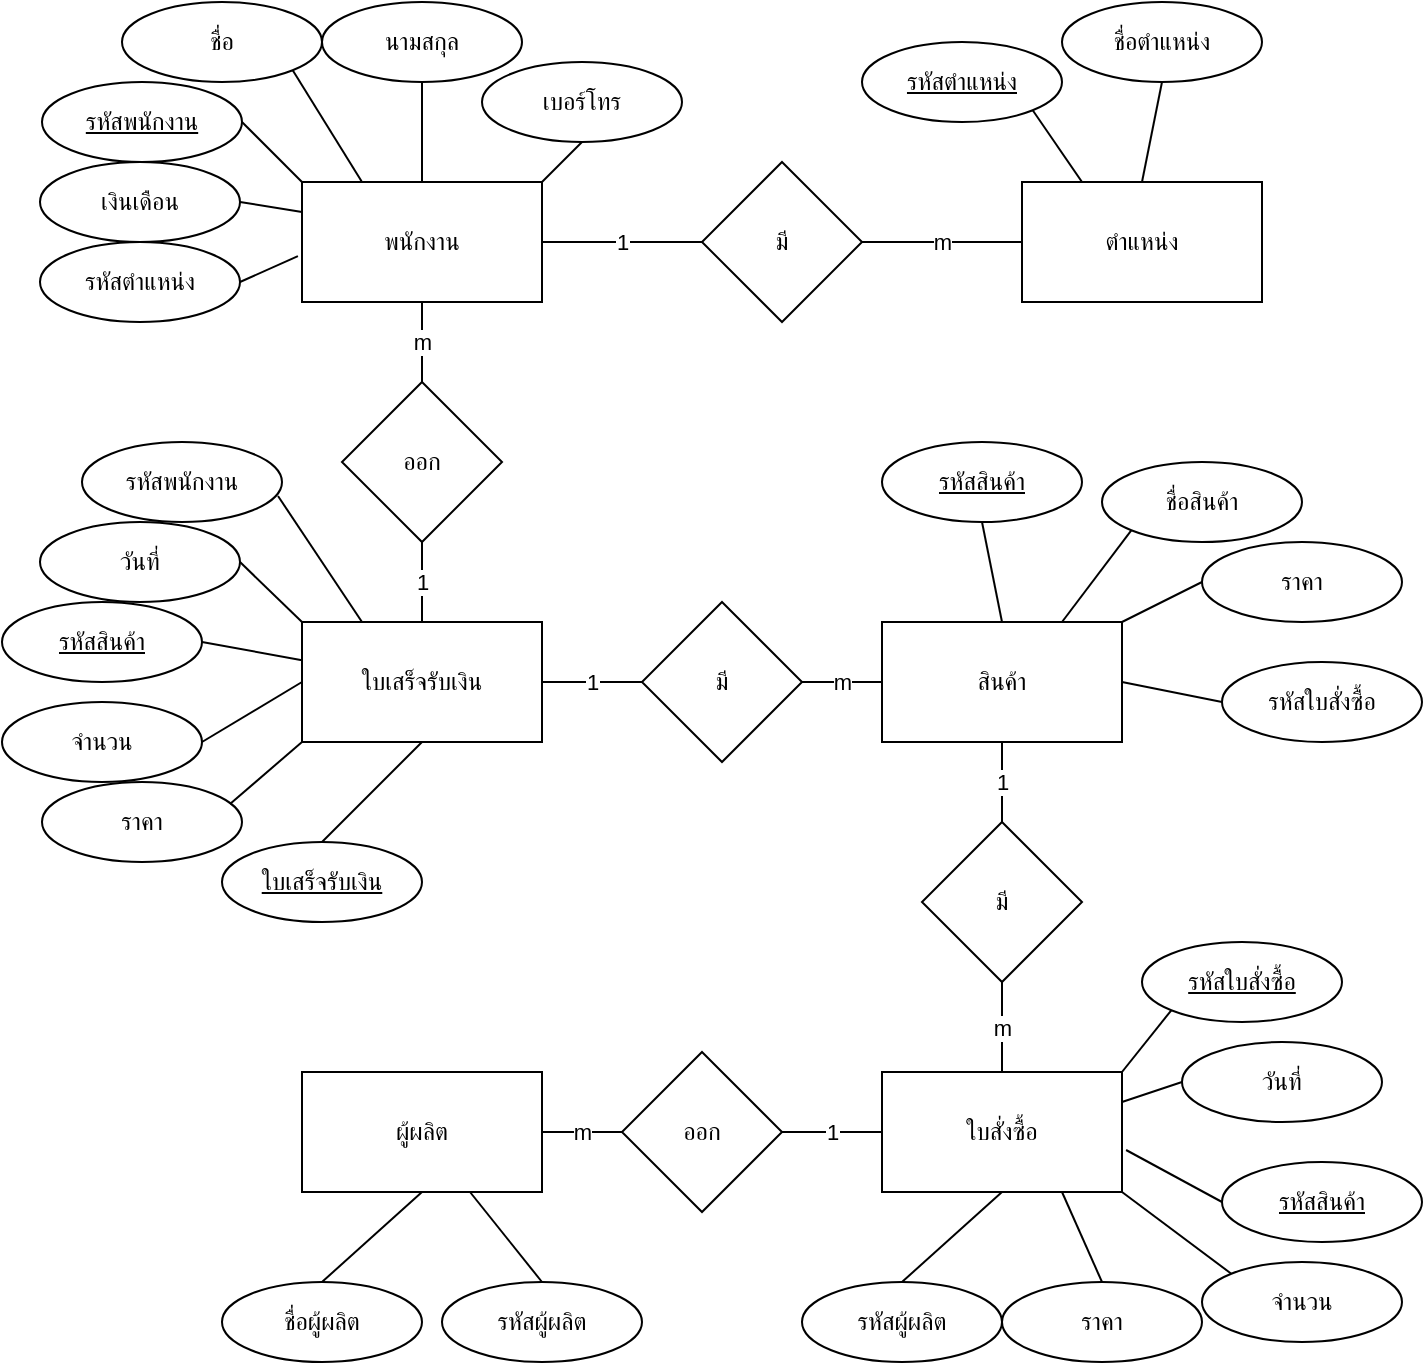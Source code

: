 <mxfile>
    <diagram id="_ebjMYcR2JjomvXcG_Ad" name="Page-1">
        <mxGraphModel dx="1074" dy="782" grid="1" gridSize="10" guides="1" tooltips="1" connect="1" arrows="1" fold="1" page="1" pageScale="1" pageWidth="827" pageHeight="1169" math="0" shadow="0">
            <root>
                <mxCell id="0"/>
                <mxCell id="1" parent="0"/>
                <mxCell id="2" value="ใบสั่งซื้อ" style="rounded=0;whiteSpace=wrap;html=1;" vertex="1" parent="1">
                    <mxGeometry x="470" y="645" width="120" height="60" as="geometry"/>
                </mxCell>
                <mxCell id="3" value="ใบเสร็จรับเงิน" style="rounded=0;whiteSpace=wrap;html=1;" vertex="1" parent="1">
                    <mxGeometry x="180" y="420" width="120" height="60" as="geometry"/>
                </mxCell>
                <mxCell id="4" value="สินค้า" style="rounded=0;whiteSpace=wrap;html=1;" vertex="1" parent="1">
                    <mxGeometry x="470" y="420" width="120" height="60" as="geometry"/>
                </mxCell>
                <mxCell id="5" value="พนักงาน" style="rounded=0;whiteSpace=wrap;html=1;" vertex="1" parent="1">
                    <mxGeometry x="180" y="200" width="120" height="60" as="geometry"/>
                </mxCell>
                <mxCell id="6" value="ตำแหน่ง" style="rounded=0;whiteSpace=wrap;html=1;" vertex="1" parent="1">
                    <mxGeometry x="540" y="200" width="120" height="60" as="geometry"/>
                </mxCell>
                <mxCell id="7" value="ผู้ผลิต" style="rounded=0;whiteSpace=wrap;html=1;" vertex="1" parent="1">
                    <mxGeometry x="180" y="645" width="120" height="60" as="geometry"/>
                </mxCell>
                <mxCell id="8" value="มี" style="rhombus;whiteSpace=wrap;html=1;" vertex="1" parent="1">
                    <mxGeometry x="380" y="190" width="80" height="80" as="geometry"/>
                </mxCell>
                <mxCell id="9" value="m" style="endArrow=none;html=1;exitX=1;exitY=0.5;exitDx=0;exitDy=0;entryX=0;entryY=0.5;entryDx=0;entryDy=0;" edge="1" parent="1" source="8" target="6">
                    <mxGeometry width="50" height="50" relative="1" as="geometry">
                        <mxPoint x="520" y="410" as="sourcePoint"/>
                        <mxPoint x="570" y="360" as="targetPoint"/>
                    </mxGeometry>
                </mxCell>
                <mxCell id="10" value="1" style="endArrow=none;html=1;exitX=1;exitY=0.5;exitDx=0;exitDy=0;entryX=0;entryY=0.5;entryDx=0;entryDy=0;" edge="1" parent="1" source="5" target="8">
                    <mxGeometry width="50" height="50" relative="1" as="geometry">
                        <mxPoint x="520" y="410" as="sourcePoint"/>
                        <mxPoint x="570" y="360" as="targetPoint"/>
                    </mxGeometry>
                </mxCell>
                <mxCell id="11" value="m" style="endArrow=none;html=1;exitX=0.5;exitY=1;exitDx=0;exitDy=0;" edge="1" parent="1" source="5" target="12">
                    <mxGeometry width="50" height="50" relative="1" as="geometry">
                        <mxPoint x="520" y="410" as="sourcePoint"/>
                        <mxPoint x="570" y="360" as="targetPoint"/>
                    </mxGeometry>
                </mxCell>
                <mxCell id="12" value="ออก" style="rhombus;whiteSpace=wrap;html=1;" vertex="1" parent="1">
                    <mxGeometry x="200" y="300" width="80" height="80" as="geometry"/>
                </mxCell>
                <mxCell id="13" value="1" style="endArrow=none;html=1;exitX=0.5;exitY=1;exitDx=0;exitDy=0;entryX=0.5;entryY=0;entryDx=0;entryDy=0;" edge="1" parent="1" source="12" target="3">
                    <mxGeometry width="50" height="50" relative="1" as="geometry">
                        <mxPoint x="520" y="410" as="sourcePoint"/>
                        <mxPoint x="570" y="360" as="targetPoint"/>
                    </mxGeometry>
                </mxCell>
                <mxCell id="14" value="มี" style="rhombus;whiteSpace=wrap;html=1;" vertex="1" parent="1">
                    <mxGeometry x="350" y="410" width="80" height="80" as="geometry"/>
                </mxCell>
                <mxCell id="15" value="1" style="endArrow=none;html=1;exitX=1;exitY=0.5;exitDx=0;exitDy=0;entryX=0;entryY=0.5;entryDx=0;entryDy=0;" edge="1" parent="1" source="3" target="14">
                    <mxGeometry width="50" height="50" relative="1" as="geometry">
                        <mxPoint x="480" y="490" as="sourcePoint"/>
                        <mxPoint x="530" y="440" as="targetPoint"/>
                    </mxGeometry>
                </mxCell>
                <mxCell id="16" value="m" style="endArrow=none;html=1;exitX=1;exitY=0.5;exitDx=0;exitDy=0;entryX=0;entryY=0.5;entryDx=0;entryDy=0;" edge="1" parent="1" source="14" target="4">
                    <mxGeometry width="50" height="50" relative="1" as="geometry">
                        <mxPoint x="480" y="490" as="sourcePoint"/>
                        <mxPoint x="530" y="440" as="targetPoint"/>
                    </mxGeometry>
                </mxCell>
                <mxCell id="17" value="มี" style="rhombus;whiteSpace=wrap;html=1;" vertex="1" parent="1">
                    <mxGeometry x="490" y="520" width="80" height="80" as="geometry"/>
                </mxCell>
                <mxCell id="18" value="1" style="endArrow=none;html=1;exitX=0.5;exitY=1;exitDx=0;exitDy=0;entryX=0.5;entryY=0;entryDx=0;entryDy=0;" edge="1" parent="1" source="4" target="17">
                    <mxGeometry width="50" height="50" relative="1" as="geometry">
                        <mxPoint x="480" y="490" as="sourcePoint"/>
                        <mxPoint x="530" y="440" as="targetPoint"/>
                    </mxGeometry>
                </mxCell>
                <mxCell id="19" value="m" style="endArrow=none;html=1;entryX=0.5;entryY=0;entryDx=0;entryDy=0;exitX=0.5;exitY=1;exitDx=0;exitDy=0;" edge="1" parent="1" source="17" target="2">
                    <mxGeometry width="50" height="50" relative="1" as="geometry">
                        <mxPoint x="530" y="610" as="sourcePoint"/>
                        <mxPoint x="530" y="440" as="targetPoint"/>
                    </mxGeometry>
                </mxCell>
                <mxCell id="20" value="1" style="endArrow=none;html=1;exitX=1;exitY=0.5;exitDx=0;exitDy=0;entryX=0;entryY=0.5;entryDx=0;entryDy=0;" edge="1" parent="1" source="21" target="2">
                    <mxGeometry width="50" height="50" relative="1" as="geometry">
                        <mxPoint x="480" y="790" as="sourcePoint"/>
                        <mxPoint x="530" y="740" as="targetPoint"/>
                    </mxGeometry>
                </mxCell>
                <mxCell id="21" value="ออก" style="rhombus;whiteSpace=wrap;html=1;" vertex="1" parent="1">
                    <mxGeometry x="340" y="635" width="80" height="80" as="geometry"/>
                </mxCell>
                <mxCell id="22" value="m" style="endArrow=none;html=1;exitX=1;exitY=0.5;exitDx=0;exitDy=0;entryX=0;entryY=0.5;entryDx=0;entryDy=0;" edge="1" parent="1" source="7" target="21">
                    <mxGeometry width="50" height="50" relative="1" as="geometry">
                        <mxPoint x="480" y="690" as="sourcePoint"/>
                        <mxPoint x="530" y="640" as="targetPoint"/>
                    </mxGeometry>
                </mxCell>
                <mxCell id="23" value="&lt;u&gt;รหัสพนักงาน&lt;/u&gt;" style="ellipse;whiteSpace=wrap;html=1;" vertex="1" parent="1">
                    <mxGeometry x="50" y="150" width="100" height="40" as="geometry"/>
                </mxCell>
                <mxCell id="24" value="ชื่อ" style="ellipse;whiteSpace=wrap;html=1;" vertex="1" parent="1">
                    <mxGeometry x="90" y="110" width="100" height="40" as="geometry"/>
                </mxCell>
                <mxCell id="25" value="นามสกุล" style="ellipse;whiteSpace=wrap;html=1;" vertex="1" parent="1">
                    <mxGeometry x="190" y="110" width="100" height="40" as="geometry"/>
                </mxCell>
                <mxCell id="26" value="เบอร์โทร" style="ellipse;whiteSpace=wrap;html=1;" vertex="1" parent="1">
                    <mxGeometry x="270" y="140" width="100" height="40" as="geometry"/>
                </mxCell>
                <mxCell id="27" value="เงินเดือน" style="ellipse;whiteSpace=wrap;html=1;" vertex="1" parent="1">
                    <mxGeometry x="49" y="190" width="100" height="40" as="geometry"/>
                </mxCell>
                <mxCell id="28" value="รหัสตำแหน่ง" style="ellipse;whiteSpace=wrap;html=1;" vertex="1" parent="1">
                    <mxGeometry x="49" y="230" width="100" height="40" as="geometry"/>
                </mxCell>
                <mxCell id="32" value="&lt;u&gt;รหัสตำแหน่ง&lt;/u&gt;" style="ellipse;whiteSpace=wrap;html=1;" vertex="1" parent="1">
                    <mxGeometry x="460" y="130" width="100" height="40" as="geometry"/>
                </mxCell>
                <mxCell id="33" value="ชื่อตำแหน่ง" style="ellipse;whiteSpace=wrap;html=1;" vertex="1" parent="1">
                    <mxGeometry x="560" y="110" width="100" height="40" as="geometry"/>
                </mxCell>
                <mxCell id="34" value="" style="endArrow=none;html=1;fontSize=14;entryX=0.5;entryY=1;entryDx=0;entryDy=0;exitX=1;exitY=0;exitDx=0;exitDy=0;" edge="1" parent="1" source="5" target="26">
                    <mxGeometry width="50" height="50" relative="1" as="geometry">
                        <mxPoint x="430" y="480" as="sourcePoint"/>
                        <mxPoint x="480" y="430" as="targetPoint"/>
                    </mxGeometry>
                </mxCell>
                <mxCell id="36" value="" style="endArrow=none;html=1;fontSize=14;entryX=1;entryY=0.5;entryDx=0;entryDy=0;exitX=0;exitY=0;exitDx=0;exitDy=0;" edge="1" parent="1" source="5" target="23">
                    <mxGeometry width="50" height="50" relative="1" as="geometry">
                        <mxPoint x="430" y="480" as="sourcePoint"/>
                        <mxPoint x="480" y="430" as="targetPoint"/>
                    </mxGeometry>
                </mxCell>
                <mxCell id="37" value="" style="endArrow=none;html=1;fontSize=14;entryX=1;entryY=1;entryDx=0;entryDy=0;exitX=0.25;exitY=0;exitDx=0;exitDy=0;" edge="1" parent="1" source="5" target="24">
                    <mxGeometry width="50" height="50" relative="1" as="geometry">
                        <mxPoint x="430" y="480" as="sourcePoint"/>
                        <mxPoint x="480" y="430" as="targetPoint"/>
                    </mxGeometry>
                </mxCell>
                <mxCell id="38" value="" style="endArrow=none;html=1;fontSize=14;entryX=0.5;entryY=1;entryDx=0;entryDy=0;" edge="1" parent="1" source="5" target="25">
                    <mxGeometry width="50" height="50" relative="1" as="geometry">
                        <mxPoint x="430" y="480" as="sourcePoint"/>
                        <mxPoint x="480" y="430" as="targetPoint"/>
                    </mxGeometry>
                </mxCell>
                <mxCell id="39" value="" style="endArrow=none;html=1;fontSize=14;entryX=1;entryY=0.5;entryDx=0;entryDy=0;exitX=-0.017;exitY=0.617;exitDx=0;exitDy=0;exitPerimeter=0;" edge="1" parent="1" source="5" target="28">
                    <mxGeometry width="50" height="50" relative="1" as="geometry">
                        <mxPoint x="430" y="480" as="sourcePoint"/>
                        <mxPoint x="480" y="430" as="targetPoint"/>
                    </mxGeometry>
                </mxCell>
                <mxCell id="40" value="" style="endArrow=none;html=1;fontSize=14;entryX=1;entryY=0.5;entryDx=0;entryDy=0;exitX=0;exitY=0.25;exitDx=0;exitDy=0;" edge="1" parent="1" source="5" target="27">
                    <mxGeometry width="50" height="50" relative="1" as="geometry">
                        <mxPoint x="430" y="480" as="sourcePoint"/>
                        <mxPoint x="480" y="430" as="targetPoint"/>
                    </mxGeometry>
                </mxCell>
                <mxCell id="41" value="" style="endArrow=none;html=1;fontSize=14;entryX=0.5;entryY=1;entryDx=0;entryDy=0;exitX=0.5;exitY=0;exitDx=0;exitDy=0;" edge="1" parent="1" source="6" target="33">
                    <mxGeometry width="50" height="50" relative="1" as="geometry">
                        <mxPoint x="430" y="480" as="sourcePoint"/>
                        <mxPoint x="480" y="430" as="targetPoint"/>
                    </mxGeometry>
                </mxCell>
                <mxCell id="42" value="" style="endArrow=none;html=1;fontSize=14;entryX=1;entryY=1;entryDx=0;entryDy=0;exitX=0.25;exitY=0;exitDx=0;exitDy=0;" edge="1" parent="1" source="6" target="32">
                    <mxGeometry width="50" height="50" relative="1" as="geometry">
                        <mxPoint x="430" y="480" as="sourcePoint"/>
                        <mxPoint x="480" y="430" as="targetPoint"/>
                    </mxGeometry>
                </mxCell>
                <mxCell id="43" value="รหัสพนักงาน" style="ellipse;whiteSpace=wrap;html=1;" vertex="1" parent="1">
                    <mxGeometry x="70" y="330" width="100" height="40" as="geometry"/>
                </mxCell>
                <mxCell id="44" value="วันที่" style="ellipse;whiteSpace=wrap;html=1;" vertex="1" parent="1">
                    <mxGeometry x="49" y="370" width="100" height="40" as="geometry"/>
                </mxCell>
                <mxCell id="45" value="&lt;u&gt;รหัสสินค้า&lt;/u&gt;" style="ellipse;whiteSpace=wrap;html=1;" vertex="1" parent="1">
                    <mxGeometry x="30" y="410" width="100" height="40" as="geometry"/>
                </mxCell>
                <mxCell id="46" value="จำนวน" style="ellipse;whiteSpace=wrap;html=1;" vertex="1" parent="1">
                    <mxGeometry x="30" y="460" width="100" height="40" as="geometry"/>
                </mxCell>
                <mxCell id="47" value="ราคา" style="ellipse;whiteSpace=wrap;html=1;" vertex="1" parent="1">
                    <mxGeometry x="50" y="500" width="100" height="40" as="geometry"/>
                </mxCell>
                <mxCell id="48" value="&lt;u&gt;ใบเสร็จรับเงิน&lt;/u&gt;" style="ellipse;whiteSpace=wrap;html=1;" vertex="1" parent="1">
                    <mxGeometry x="140" y="530" width="100" height="40" as="geometry"/>
                </mxCell>
                <mxCell id="49" value="" style="endArrow=none;html=1;fontSize=14;entryX=1;entryY=0.5;entryDx=0;entryDy=0;" edge="1" parent="1" source="3" target="45">
                    <mxGeometry width="50" height="50" relative="1" as="geometry">
                        <mxPoint x="430" y="480" as="sourcePoint"/>
                        <mxPoint x="480" y="430" as="targetPoint"/>
                    </mxGeometry>
                </mxCell>
                <mxCell id="50" value="" style="endArrow=none;html=1;fontSize=14;entryX=1;entryY=0.5;entryDx=0;entryDy=0;exitX=0;exitY=0;exitDx=0;exitDy=0;" edge="1" parent="1" source="3" target="44">
                    <mxGeometry width="50" height="50" relative="1" as="geometry">
                        <mxPoint x="430" y="480" as="sourcePoint"/>
                        <mxPoint x="480" y="430" as="targetPoint"/>
                    </mxGeometry>
                </mxCell>
                <mxCell id="51" value="" style="endArrow=none;html=1;fontSize=14;exitX=0.98;exitY=0.675;exitDx=0;exitDy=0;exitPerimeter=0;entryX=0.25;entryY=0;entryDx=0;entryDy=0;" edge="1" parent="1" source="43" target="3">
                    <mxGeometry width="50" height="50" relative="1" as="geometry">
                        <mxPoint x="430" y="480" as="sourcePoint"/>
                        <mxPoint x="480" y="430" as="targetPoint"/>
                    </mxGeometry>
                </mxCell>
                <mxCell id="52" value="" style="endArrow=none;html=1;fontSize=14;entryX=0;entryY=1;entryDx=0;entryDy=0;exitX=0.75;exitY=0;exitDx=0;exitDy=0;" edge="1" parent="1" source="4" target="60">
                    <mxGeometry width="50" height="50" relative="1" as="geometry">
                        <mxPoint x="310" y="560" as="sourcePoint"/>
                        <mxPoint x="360" y="510" as="targetPoint"/>
                    </mxGeometry>
                </mxCell>
                <mxCell id="53" value="" style="endArrow=none;html=1;fontSize=14;entryX=0.5;entryY=1;entryDx=0;entryDy=0;exitX=0.5;exitY=0;exitDx=0;exitDy=0;" edge="1" parent="1" source="4" target="58">
                    <mxGeometry width="50" height="50" relative="1" as="geometry">
                        <mxPoint x="365" y="540" as="sourcePoint"/>
                        <mxPoint x="415" y="490" as="targetPoint"/>
                    </mxGeometry>
                </mxCell>
                <mxCell id="54" value="" style="endArrow=none;html=1;fontSize=14;exitX=0.5;exitY=0;exitDx=0;exitDy=0;entryX=0.5;entryY=1;entryDx=0;entryDy=0;" edge="1" parent="1" source="48" target="3">
                    <mxGeometry width="50" height="50" relative="1" as="geometry">
                        <mxPoint x="430" y="480" as="sourcePoint"/>
                        <mxPoint x="480" y="430" as="targetPoint"/>
                    </mxGeometry>
                </mxCell>
                <mxCell id="55" value="" style="endArrow=none;html=1;fontSize=14;entryX=0.94;entryY=0.275;entryDx=0;entryDy=0;entryPerimeter=0;exitX=0;exitY=1;exitDx=0;exitDy=0;" edge="1" parent="1" source="3" target="47">
                    <mxGeometry width="50" height="50" relative="1" as="geometry">
                        <mxPoint x="430" y="480" as="sourcePoint"/>
                        <mxPoint x="480" y="430" as="targetPoint"/>
                    </mxGeometry>
                </mxCell>
                <mxCell id="56" value="" style="endArrow=none;html=1;fontSize=14;exitX=1;exitY=0.5;exitDx=0;exitDy=0;entryX=0;entryY=0.5;entryDx=0;entryDy=0;" edge="1" parent="1" source="46" target="3">
                    <mxGeometry width="50" height="50" relative="1" as="geometry">
                        <mxPoint x="430" y="480" as="sourcePoint"/>
                        <mxPoint x="480" y="430" as="targetPoint"/>
                    </mxGeometry>
                </mxCell>
                <mxCell id="57" value="รหัสใบสั่งซื้อ" style="ellipse;whiteSpace=wrap;html=1;" vertex="1" parent="1">
                    <mxGeometry x="640" y="440" width="100" height="40" as="geometry"/>
                </mxCell>
                <mxCell id="58" value="&lt;u&gt;รหัสสินค้า&lt;/u&gt;" style="ellipse;whiteSpace=wrap;html=1;" vertex="1" parent="1">
                    <mxGeometry x="470" y="330" width="100" height="40" as="geometry"/>
                </mxCell>
                <mxCell id="59" value="ราคา" style="ellipse;whiteSpace=wrap;html=1;" vertex="1" parent="1">
                    <mxGeometry x="630" y="380" width="100" height="40" as="geometry"/>
                </mxCell>
                <mxCell id="60" value="ชื่อสินค้า" style="ellipse;whiteSpace=wrap;html=1;" vertex="1" parent="1">
                    <mxGeometry x="580" y="340" width="100" height="40" as="geometry"/>
                </mxCell>
                <mxCell id="61" value="" style="endArrow=none;html=1;fontSize=14;exitX=0;exitY=0.5;exitDx=0;exitDy=0;entryX=1;entryY=0.25;entryDx=0;entryDy=0;" edge="1" parent="1" source="66" target="2">
                    <mxGeometry width="50" height="50" relative="1" as="geometry">
                        <mxPoint x="430" y="480" as="sourcePoint"/>
                        <mxPoint x="480" y="430" as="targetPoint"/>
                    </mxGeometry>
                </mxCell>
                <mxCell id="62" value="" style="endArrow=none;html=1;fontSize=14;exitX=0;exitY=1;exitDx=0;exitDy=0;entryX=1;entryY=0;entryDx=0;entryDy=0;" edge="1" parent="1" source="65" target="2">
                    <mxGeometry width="50" height="50" relative="1" as="geometry">
                        <mxPoint x="720" y="570" as="sourcePoint"/>
                        <mxPoint x="770" y="520" as="targetPoint"/>
                    </mxGeometry>
                </mxCell>
                <mxCell id="63" value="" style="endArrow=none;html=1;fontSize=14;entryX=0;entryY=0.5;entryDx=0;entryDy=0;exitX=1;exitY=0.5;exitDx=0;exitDy=0;" edge="1" parent="1" source="4" target="57">
                    <mxGeometry width="50" height="50" relative="1" as="geometry">
                        <mxPoint x="430" y="480" as="sourcePoint"/>
                        <mxPoint x="480" y="430" as="targetPoint"/>
                    </mxGeometry>
                </mxCell>
                <mxCell id="64" value="" style="endArrow=none;html=1;fontSize=14;exitX=0;exitY=0.5;exitDx=0;exitDy=0;" edge="1" parent="1" source="59" target="4">
                    <mxGeometry width="50" height="50" relative="1" as="geometry">
                        <mxPoint x="430" y="480" as="sourcePoint"/>
                        <mxPoint x="480" y="430" as="targetPoint"/>
                    </mxGeometry>
                </mxCell>
                <mxCell id="65" value="&lt;u&gt;รหัสใบสั่งซื้อ&lt;/u&gt;" style="ellipse;whiteSpace=wrap;html=1;" vertex="1" parent="1">
                    <mxGeometry x="600" y="580" width="100" height="40" as="geometry"/>
                </mxCell>
                <mxCell id="66" value="วันที่" style="ellipse;whiteSpace=wrap;html=1;" vertex="1" parent="1">
                    <mxGeometry x="620" y="630" width="100" height="40" as="geometry"/>
                </mxCell>
                <mxCell id="67" value="&lt;u&gt;รหัสสินค้า&lt;/u&gt;" style="ellipse;whiteSpace=wrap;html=1;" vertex="1" parent="1">
                    <mxGeometry x="640" y="690" width="100" height="40" as="geometry"/>
                </mxCell>
                <mxCell id="68" value="จำนวน" style="ellipse;whiteSpace=wrap;html=1;" vertex="1" parent="1">
                    <mxGeometry x="630" y="740" width="100" height="40" as="geometry"/>
                </mxCell>
                <mxCell id="69" value="ราคา" style="ellipse;whiteSpace=wrap;html=1;" vertex="1" parent="1">
                    <mxGeometry x="530" y="750" width="100" height="40" as="geometry"/>
                </mxCell>
                <mxCell id="70" value="รหัสผู้ผลิต" style="ellipse;whiteSpace=wrap;html=1;" vertex="1" parent="1">
                    <mxGeometry x="430" y="750" width="100" height="40" as="geometry"/>
                </mxCell>
                <mxCell id="71" value="" style="endArrow=none;html=1;fontSize=14;entryX=0.5;entryY=0;entryDx=0;entryDy=0;exitX=0.5;exitY=1;exitDx=0;exitDy=0;" edge="1" parent="1" source="2" target="70">
                    <mxGeometry width="50" height="50" relative="1" as="geometry">
                        <mxPoint x="430" y="480" as="sourcePoint"/>
                        <mxPoint x="480" y="430" as="targetPoint"/>
                    </mxGeometry>
                </mxCell>
                <mxCell id="72" value="" style="endArrow=none;html=1;fontSize=14;exitX=0.5;exitY=0;exitDx=0;exitDy=0;entryX=0.75;entryY=1;entryDx=0;entryDy=0;" edge="1" parent="1" source="69" target="2">
                    <mxGeometry width="50" height="50" relative="1" as="geometry">
                        <mxPoint x="430" y="480" as="sourcePoint"/>
                        <mxPoint x="480" y="430" as="targetPoint"/>
                    </mxGeometry>
                </mxCell>
                <mxCell id="73" value="" style="endArrow=none;html=1;fontSize=14;entryX=0;entryY=0;entryDx=0;entryDy=0;exitX=1;exitY=1;exitDx=0;exitDy=0;" edge="1" parent="1" source="2" target="68">
                    <mxGeometry width="50" height="50" relative="1" as="geometry">
                        <mxPoint x="430" y="480" as="sourcePoint"/>
                        <mxPoint x="480" y="430" as="targetPoint"/>
                    </mxGeometry>
                </mxCell>
                <mxCell id="74" value="" style="endArrow=none;html=1;fontSize=14;exitX=0;exitY=0.5;exitDx=0;exitDy=0;entryX=1.017;entryY=0.65;entryDx=0;entryDy=0;entryPerimeter=0;" edge="1" parent="1" source="67" target="2">
                    <mxGeometry width="50" height="50" relative="1" as="geometry">
                        <mxPoint x="430" y="480" as="sourcePoint"/>
                        <mxPoint x="480" y="430" as="targetPoint"/>
                    </mxGeometry>
                </mxCell>
                <mxCell id="75" value="รหัสผู้ผลิต" style="ellipse;whiteSpace=wrap;html=1;" vertex="1" parent="1">
                    <mxGeometry x="250" y="750" width="100" height="40" as="geometry"/>
                </mxCell>
                <mxCell id="76" value="ชื่อผู้ผลิต" style="ellipse;whiteSpace=wrap;html=1;" vertex="1" parent="1">
                    <mxGeometry x="140" y="750" width="100" height="40" as="geometry"/>
                </mxCell>
                <mxCell id="77" value="" style="endArrow=none;html=1;fontSize=14;exitX=0.5;exitY=0;exitDx=0;exitDy=0;" edge="1" parent="1" source="75" target="7">
                    <mxGeometry width="50" height="50" relative="1" as="geometry">
                        <mxPoint x="430" y="480" as="sourcePoint"/>
                        <mxPoint x="480" y="430" as="targetPoint"/>
                    </mxGeometry>
                </mxCell>
                <mxCell id="78" value="" style="endArrow=none;html=1;fontSize=14;exitX=0.5;exitY=1;exitDx=0;exitDy=0;entryX=0.5;entryY=0;entryDx=0;entryDy=0;" edge="1" parent="1" source="7" target="76">
                    <mxGeometry width="50" height="50" relative="1" as="geometry">
                        <mxPoint x="430" y="480" as="sourcePoint"/>
                        <mxPoint x="480" y="430" as="targetPoint"/>
                    </mxGeometry>
                </mxCell>
            </root>
        </mxGraphModel>
    </diagram>
</mxfile>